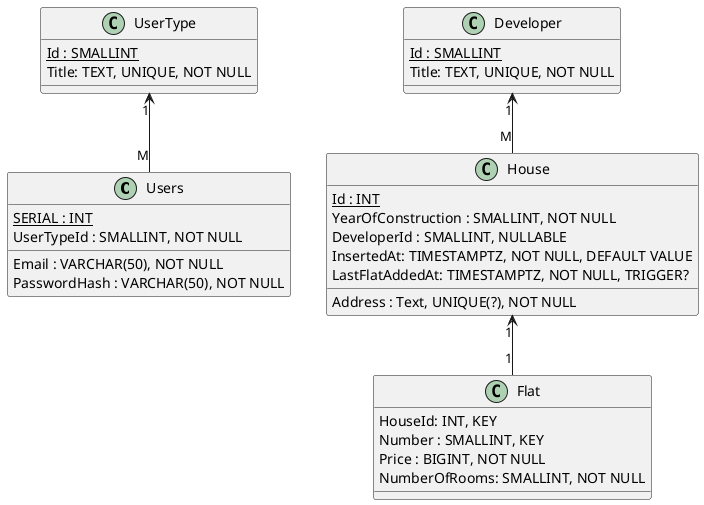 @startuml Avito Service Task

class Users {
    {static} SERIAL : INT
    Email : VARCHAR(50), NOT NULL
    PasswordHash : VARCHAR(50), NOT NULL
    UserTypeId : SMALLINT, NOT NULL
}

class UserType {
    {static} Id : SMALLINT
    Title: TEXT, UNIQUE, NOT NULL
}

class House {
    {static} Id : INT
    Address : Text, UNIQUE(?), NOT NULL
    YearOfConstruction : SMALLINT, NOT NULL
    DeveloperId : SMALLINT, NULLABLE
    InsertedAt: TIMESTAMPTZ, NOT NULL, DEFAULT VALUE
    LastFlatAddedAt: TIMESTAMPTZ, NOT NULL, TRIGGER?
}

class Developer {
    {static} Id : SMALLINT 
    Title: TEXT, UNIQUE, NOT NULL
}

'Для квартиры ключ должен быть составным, по HouseId и Number. При этом поиск по HouseId должен быть быстрым
class Flat {
    HouseId: INT, KEY
    Number : SMALLINT, KEY
    Price : BIGINT, NOT NULL
    NumberOfRooms: SMALLINT, NOT NULL
}

UserType "1" <-- "M" Users 
Developer "1" <-- "M" House 
House "1" <-- "1" Flat 

@enduml